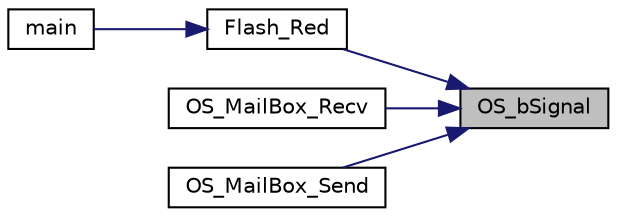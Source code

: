 digraph "OS_bSignal"
{
 // LATEX_PDF_SIZE
  edge [fontname="Helvetica",fontsize="10",labelfontname="Helvetica",labelfontsize="10"];
  node [fontname="Helvetica",fontsize="10",shape=record];
  rankdir="RL";
  Node1 [label="OS_bSignal",height=0.2,width=0.4,color="black", fillcolor="grey75", style="filled", fontcolor="black",tooltip="This function implements binary signal."];
  Node1 -> Node2 [dir="back",color="midnightblue",fontsize="10",style="solid",fontname="Helvetica"];
  Node2 [label="Flash_Red",height=0.2,width=0.4,color="black", fillcolor="white", style="filled",URL="$main_8c.html#ade46a52d93916aa7a15231c916ffd861",tooltip="Blink Red LED."];
  Node2 -> Node3 [dir="back",color="midnightblue",fontsize="10",style="solid",fontname="Helvetica"];
  Node3 [label="main",height=0.2,width=0.4,color="black", fillcolor="white", style="filled",URL="$main_8c.html#a840291bc02cba5474a4cb46a9b9566fe",tooltip="Example usecase of RTOS."];
  Node1 -> Node4 [dir="back",color="midnightblue",fontsize="10",style="solid",fontname="Helvetica"];
  Node4 [label="OS_MailBox_Recv",height=0.2,width=0.4,color="black", fillcolor="white", style="filled",URL="$_o_s_8c.html#a9541552a587a98ebbedaee6194a6ad51",tooltip="This function will be called from a foreground thread It will spin/block if the MailBox is empty."];
  Node1 -> Node5 [dir="back",color="midnightblue",fontsize="10",style="solid",fontname="Helvetica"];
  Node5 [label="OS_MailBox_Send",height=0.2,width=0.4,color="black", fillcolor="white", style="filled",URL="$_o_s_8c.html#a8efdc42dfa1a86aba6760dd049672a02",tooltip="This function will be called from a foreground thread It will spin/block if the MailBox contains data..."];
}
